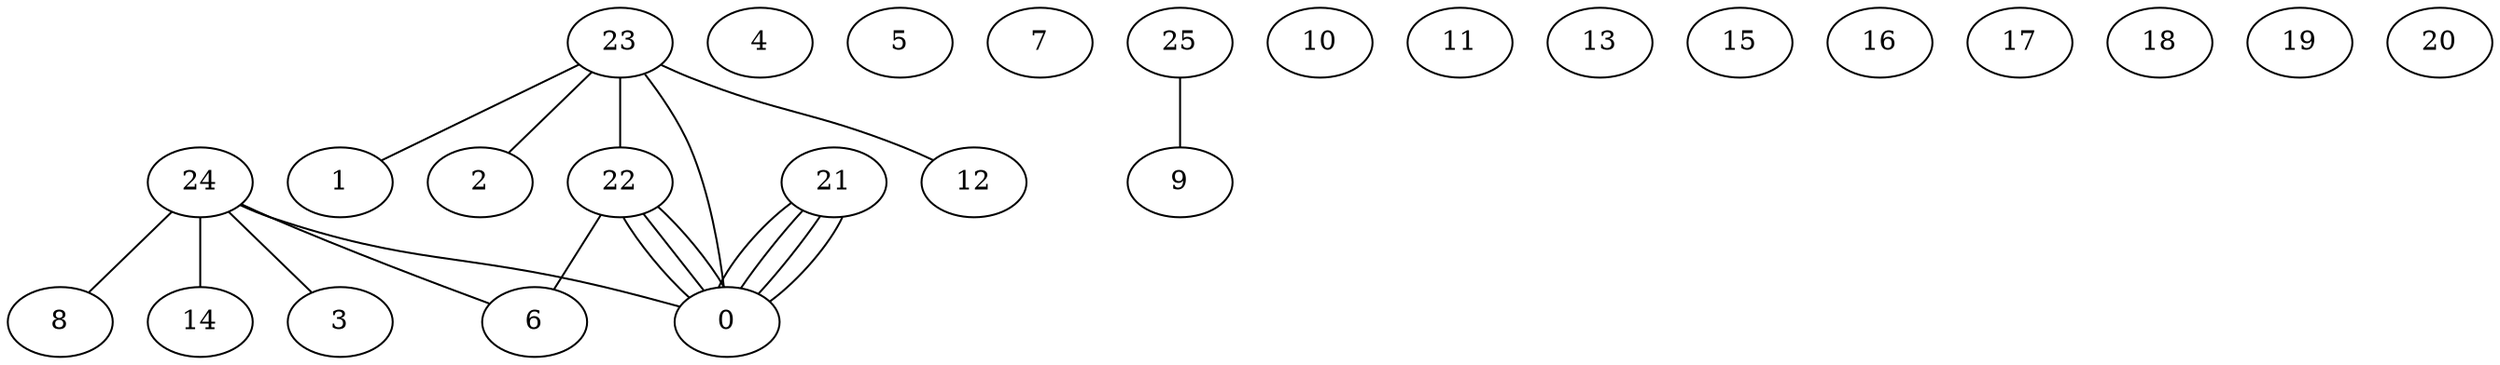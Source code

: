 graph G {
0;
1;
2;
3;
4;
5;
6;
7;
8;
9;
10;
11;
12;
13;
14;
15;
16;
17;
18;
19;
20;
21;
22;
23;
24;
25;
25--9 ;
24--3 ;
24--14 ;
24--8 ;
24--6 ;
24--0 ;
23--22 ;
23--12 ;
23--2 ;
23--1 ;
23--0 ;
22--0 ;
22--0 ;
22--6 ;
22--0 ;
21--0 ;
21--0 ;
21--0 ;
21--0 ;
}
